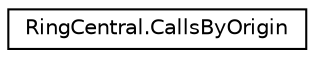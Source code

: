 digraph "Graphical Class Hierarchy"
{
 // LATEX_PDF_SIZE
  edge [fontname="Helvetica",fontsize="10",labelfontname="Helvetica",labelfontsize="10"];
  node [fontname="Helvetica",fontsize="10",shape=record];
  rankdir="LR";
  Node0 [label="RingCentral.CallsByOrigin",height=0.2,width=0.4,color="black", fillcolor="white", style="filled",URL="$classRingCentral_1_1CallsByOrigin.html",tooltip="Data for calls with breakdown by origin (Internal, External)"];
}
